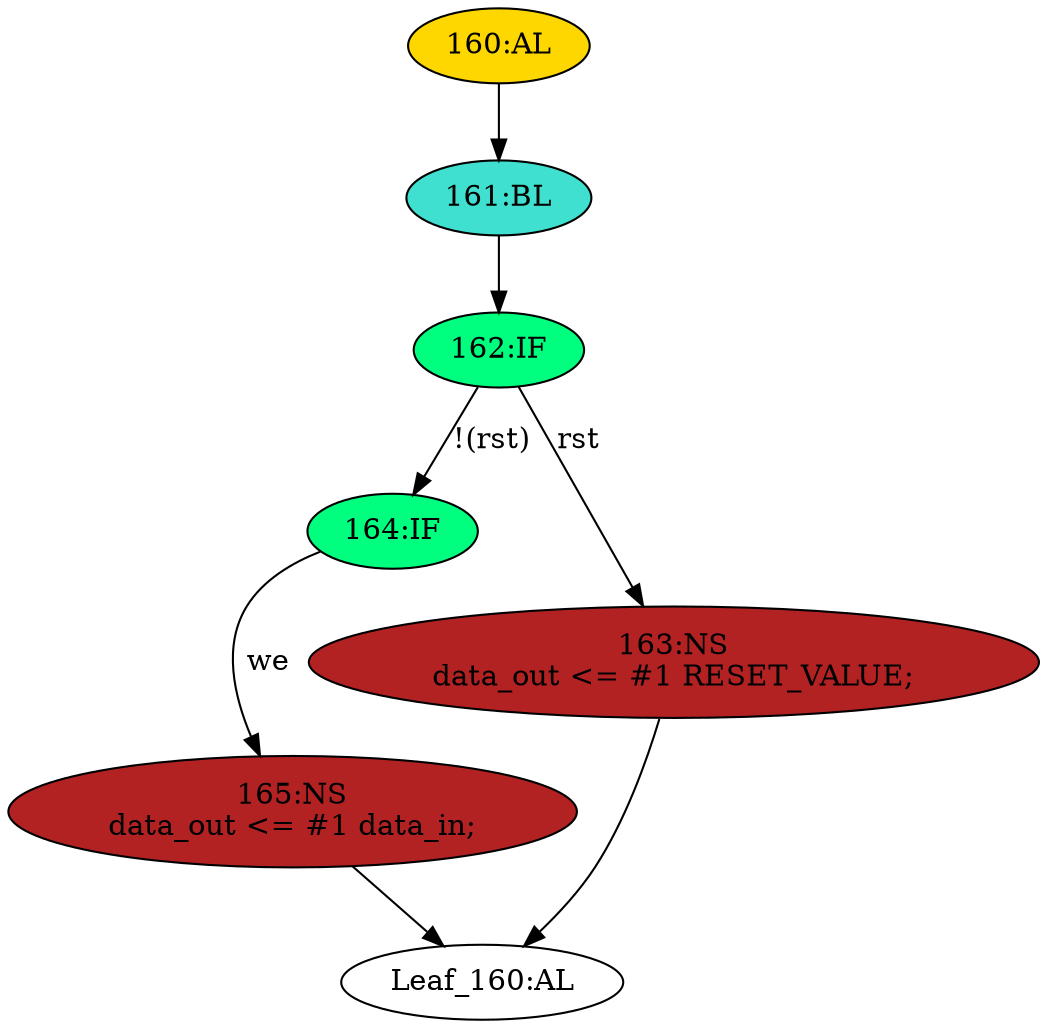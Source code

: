 strict digraph "" {
	node [label="\N"];
	"165:NS"	 [ast="<pyverilog.vparser.ast.NonblockingSubstitution object at 0x7fc7e238cbd0>",
		fillcolor=firebrick,
		label="165:NS
data_out <= #1 data_in;",
		statements="[<pyverilog.vparser.ast.NonblockingSubstitution object at 0x7fc7e238cbd0>]",
		style=filled,
		typ=NonblockingSubstitution];
	"Leaf_160:AL"	 [def_var="['data_out']",
		label="Leaf_160:AL"];
	"165:NS" -> "Leaf_160:AL"	 [cond="[]",
		lineno=None];
	"162:IF"	 [ast="<pyverilog.vparser.ast.IfStatement object at 0x7fc7e238cf10>",
		fillcolor=springgreen,
		label="162:IF",
		statements="[]",
		style=filled,
		typ=IfStatement];
	"164:IF"	 [ast="<pyverilog.vparser.ast.IfStatement object at 0x7fc7e238cf90>",
		fillcolor=springgreen,
		label="164:IF",
		statements="[]",
		style=filled,
		typ=IfStatement];
	"162:IF" -> "164:IF"	 [cond="['rst']",
		label="!(rst)",
		lineno=162];
	"163:NS"	 [ast="<pyverilog.vparser.ast.NonblockingSubstitution object at 0x7fc7e238a090>",
		fillcolor=firebrick,
		label="163:NS
data_out <= #1 RESET_VALUE;",
		statements="[<pyverilog.vparser.ast.NonblockingSubstitution object at 0x7fc7e238a090>]",
		style=filled,
		typ=NonblockingSubstitution];
	"162:IF" -> "163:NS"	 [cond="['rst']",
		label=rst,
		lineno=162];
	"161:BL"	 [ast="<pyverilog.vparser.ast.Block object at 0x7fc7e238a290>",
		fillcolor=turquoise,
		label="161:BL",
		statements="[]",
		style=filled,
		typ=Block];
	"161:BL" -> "162:IF"	 [cond="[]",
		lineno=None];
	"160:AL"	 [ast="<pyverilog.vparser.ast.Always object at 0x7fc7e2a8eb10>",
		clk_sens=True,
		fillcolor=gold,
		label="160:AL",
		sens="['clk', 'rst']",
		statements="[]",
		style=filled,
		typ=Always,
		use_var="['rst', 'we', 'data_in']"];
	"160:AL" -> "161:BL"	 [cond="[]",
		lineno=None];
	"164:IF" -> "165:NS"	 [cond="['we']",
		label=we,
		lineno=164];
	"163:NS" -> "Leaf_160:AL"	 [cond="[]",
		lineno=None];
}
